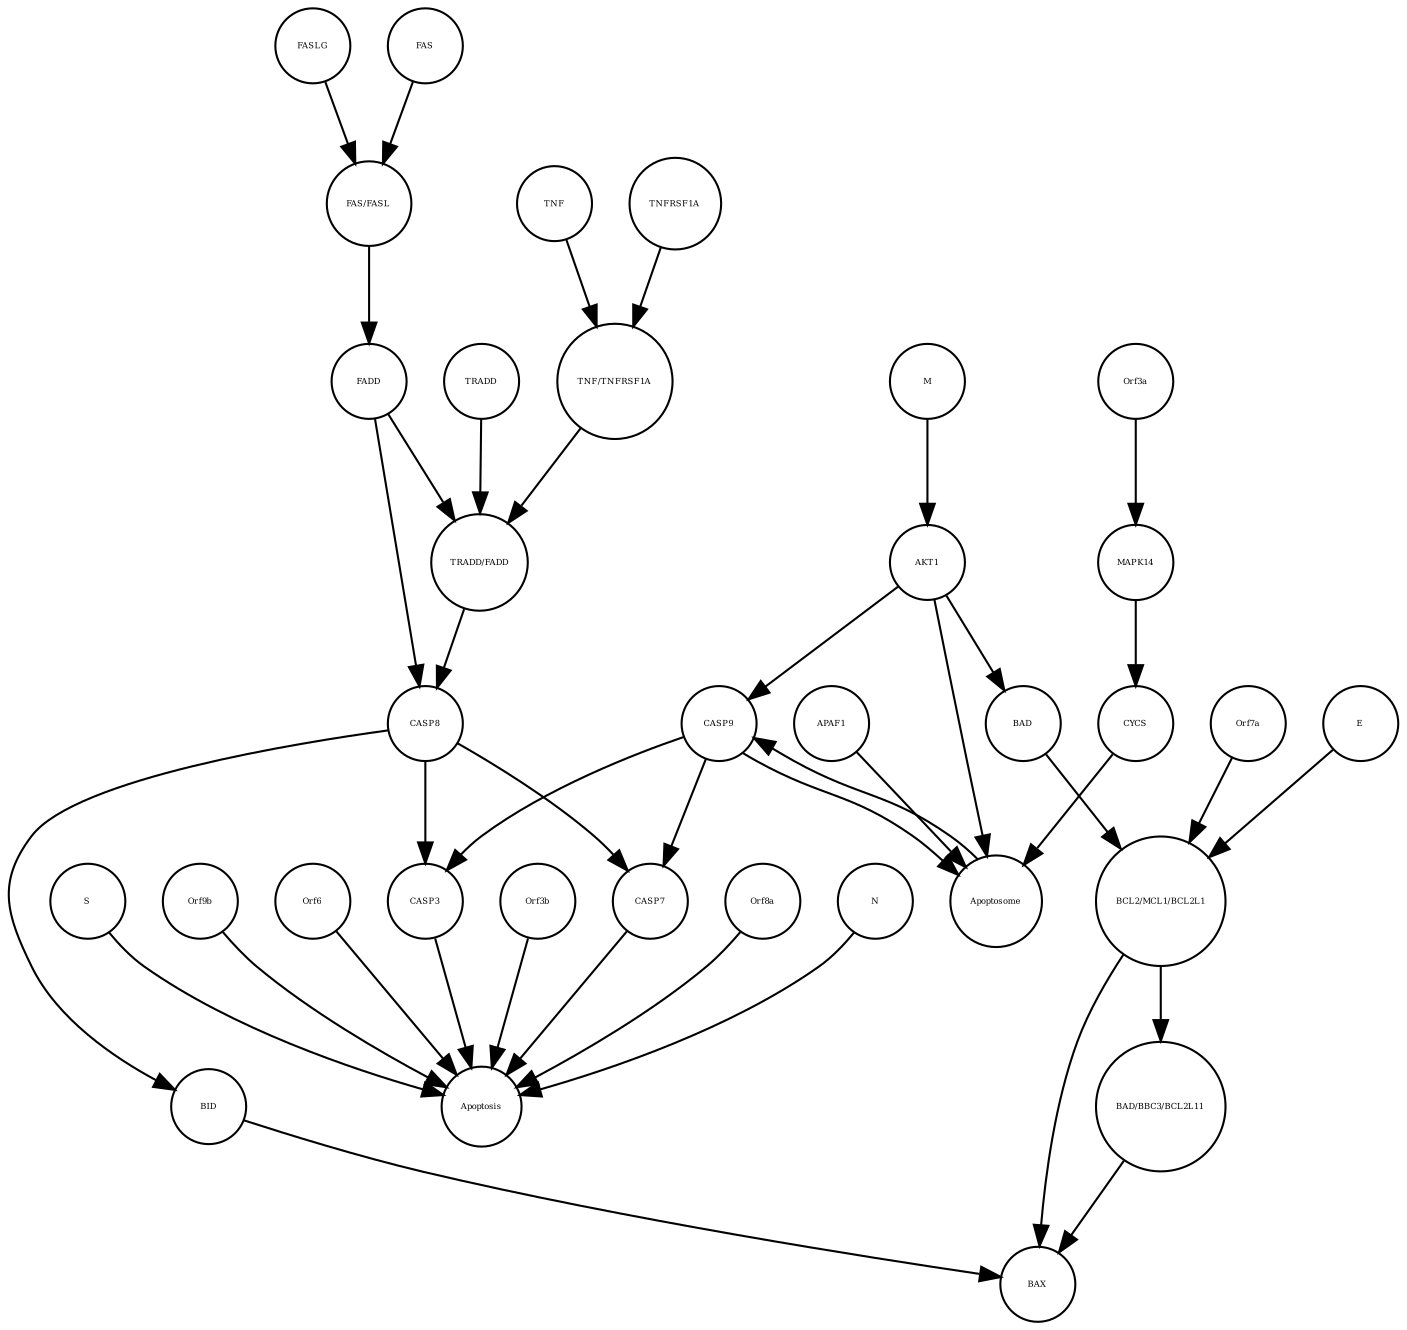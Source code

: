 strict digraph  {
CASP7 [annotation="", bipartite=0, cls=macromolecule, fontsize=4, label=CASP7, shape=circle];
Apoptosis [annotation="urn_miriam_pubmed_31226023|urn_miriam_mesh_D017209", bipartite=0, cls=phenotype, fontsize=4, label=Apoptosis, shape=circle];
Orf3b [annotation="", bipartite=0, cls=macromolecule, fontsize=4, label=Orf3b, shape=circle];
Orf8a [annotation="", bipartite=0, cls=macromolecule, fontsize=4, label=Orf8a, shape=circle];
N [annotation="", bipartite=0, cls=macromolecule, fontsize=4, label=N, shape=circle];
S [annotation="", bipartite=0, cls=macromolecule, fontsize=4, label=S, shape=circle];
Orf9b [annotation="", bipartite=0, cls=macromolecule, fontsize=4, label=Orf9b, shape=circle];
Orf6 [annotation="", bipartite=0, cls=macromolecule, fontsize=4, label=Orf6, shape=circle];
CASP3 [annotation="", bipartite=0, cls=macromolecule, fontsize=4, label=CASP3, shape=circle];
"BCL2/MCL1/BCL2L1" [annotation="", bipartite=0, cls=complex, fontsize=4, label="BCL2/MCL1/BCL2L1", shape=circle];
"TRADD/FADD" [annotation="", bipartite=0, cls=complex, fontsize=4, label="TRADD/FADD", shape=circle];
AKT1 [annotation="", bipartite=0, cls=macromolecule, fontsize=4, label=AKT1, shape=circle];
BAD [annotation="", bipartite=0, cls=macromolecule, fontsize=4, label=BAD, shape=circle];
FADD [annotation="", bipartite=0, cls=macromolecule, fontsize=4, label=FADD, shape=circle];
E [annotation="", bipartite=0, cls=macromolecule, fontsize=4, label=E, shape=circle];
CASP8 [annotation="", bipartite=0, cls=macromolecule, fontsize=4, label=CASP8, shape=circle];
MAPK14 [annotation="", bipartite=0, cls=macromolecule, fontsize=4, label=MAPK14, shape=circle];
"BAD/BBC3/BCL2L11" [annotation="", bipartite=0, cls=complex, fontsize=4, label="BAD/BBC3/BCL2L11", shape=circle];
BAX [annotation="", bipartite=0, cls=macromolecule, fontsize=4, label=BAX, shape=circle];
CASP9 [annotation="", bipartite=0, cls=macromolecule, fontsize=4, label=CASP9, shape=circle];
"TNF/TNFRSF1A" [annotation="", bipartite=0, cls=complex, fontsize=4, label="TNF/TNFRSF1A", shape=circle];
BID [annotation="", bipartite=0, cls=macromolecule, fontsize=4, label=BID, shape=circle];
TNFRSF1A [annotation="", bipartite=0, cls=macromolecule, fontsize=4, label=TNFRSF1A, shape=circle];
"FAS/FASL" [annotation="", bipartite=0, cls=complex, fontsize=4, label="FAS/FASL", shape=circle];
FASLG [annotation="", bipartite=0, cls=macromolecule, fontsize=4, label=FASLG, shape=circle];
Orf7a [annotation="", bipartite=0, cls=macromolecule, fontsize=4, label=Orf7a, shape=circle];
CYCS [annotation="", bipartite=0, cls=macromolecule, fontsize=4, label=CYCS, shape=circle];
M [annotation=urn_miriam_ncbiprotein_APO40582, bipartite=0, cls=macromolecule, fontsize=4, label=M, shape=circle];
TNF [annotation="", bipartite=0, cls=macromolecule, fontsize=4, label=TNF, shape=circle];
Orf3a [annotation="", bipartite=0, cls=macromolecule, fontsize=4, label=Orf3a, shape=circle];
FAS [annotation="", bipartite=0, cls=macromolecule, fontsize=4, label=FAS, shape=circle];
TRADD [annotation="", bipartite=0, cls=macromolecule, fontsize=4, label=TRADD, shape=circle];
Apoptosome [annotation="", bipartite=0, cls=complex, fontsize=4, label=Apoptosome, shape=circle];
APAF1 [annotation="", bipartite=0, cls=macromolecule, fontsize=4, label=APAF1, shape=circle];
CASP7 -> Apoptosis  [annotation="", interaction_type=stimulation];
Orf3b -> Apoptosis  [annotation="", interaction_type=stimulation];
Orf8a -> Apoptosis  [annotation="", interaction_type=stimulation];
N -> Apoptosis  [annotation="", interaction_type=stimulation];
S -> Apoptosis  [annotation="", interaction_type=stimulation];
Orf9b -> Apoptosis  [annotation="", interaction_type=stimulation];
Orf6 -> Apoptosis  [annotation="", interaction_type=stimulation];
CASP3 -> Apoptosis  [annotation="", interaction_type=stimulation];
"BCL2/MCL1/BCL2L1" -> BAX  [annotation="urn_miriam_pubmed_31226023|urn_miriam_kegg.pathway_hsa04210", interaction_type=inhibition];
"BCL2/MCL1/BCL2L1" -> "BAD/BBC3/BCL2L11"  [annotation=urn_miriam_pubmed_31226023, interaction_type=inhibition];
"TRADD/FADD" -> CASP8  [annotation="urn_miriam_kegg.pathway_hsa04210|urn_miriam_pubmed_31226023", interaction_type=catalysis];
AKT1 -> CASP9  [annotation="urn_miriam_kegg.pathway_hsa04210|urn_miriam_pubmed_31226023", interaction_type=inhibition];
AKT1 -> Apoptosome  [annotation="urn_miriam_pubmed_31226023|urn_miriam_kegg.pathway_hsa04210", interaction_type=inhibition];
AKT1 -> BAD  [annotation="urn_miriam_pubmed_15694340|urn_miriam_kegg.pathway_hsa04210", interaction_type=inhibition];
BAD -> "BCL2/MCL1/BCL2L1"  [annotation="urn_miriam_pubmed_15694340|urn_miriam_kegg.pathway_hsa04210|urn_miriam_taxonomy_227984", interaction_type=inhibition];
FADD -> CASP8  [annotation="urn_miriam_kegg.pathway_hsa04210|urn_miriam_pubmed_31226023", interaction_type=catalysis];
FADD -> "TRADD/FADD"  [annotation="", interaction_type=production];
E -> "BCL2/MCL1/BCL2L1"  [annotation="urn_miriam_pubmed_15694340|urn_miriam_kegg.pathway_hsa04210|urn_miriam_taxonomy_227984", interaction_type=inhibition];
CASP8 -> CASP7  [annotation="urn_miriam_kegg.pathway_hsa04210|urn_miriam_pubmed_31226023", interaction_type=catalysis];
CASP8 -> CASP3  [annotation="urn_miriam_kegg.pathway_hsa04210|urn_miriam_pubmed_31226023", interaction_type=catalysis];
CASP8 -> BID  [annotation="urn_miriam_kegg.pathway_hsa04210|urn_miriam_pubmed_31226023", interaction_type=catalysis];
MAPK14 -> CYCS  [annotation="urn_miriam_kegg.pathway_hsa04210|urn_miriam_pubmed_31226023", interaction_type=catalysis];
"BAD/BBC3/BCL2L11" -> BAX  [annotation="urn_miriam_pubmed_31226023|urn_miriam_kegg.pathway_hsa04210", interaction_type=catalysis];
CASP9 -> CASP3  [annotation="urn_miriam_kegg.pathway_hsa04210|urn_miriam_pubmed_31226023", interaction_type=catalysis];
CASP9 -> CASP7  [annotation="urn_miriam_kegg.pathway_hsa04210|urn_miriam_pubmed_31226023", interaction_type=catalysis];
CASP9 -> Apoptosome  [annotation="", interaction_type=production];
"TNF/TNFRSF1A" -> "TRADD/FADD"  [annotation="urn_miriam_kegg.pathway_hsa04210", interaction_type=catalysis];
BID -> BAX  [annotation="urn_miriam_pubmed_31226023|urn_miriam_kegg.pathway_hsa04210", interaction_type=catalysis];
TNFRSF1A -> "TNF/TNFRSF1A"  [annotation="", interaction_type=production];
"FAS/FASL" -> FADD  [annotation="urn_miriam_kegg.pathway_hsa04210|urn_miriam_pubmed_31226023", interaction_type=catalysis];
FASLG -> "FAS/FASL"  [annotation="", interaction_type=production];
Orf7a -> "BCL2/MCL1/BCL2L1"  [annotation="urn_miriam_pubmed_15694340|urn_miriam_kegg.pathway_hsa04210|urn_miriam_taxonomy_227984", interaction_type=inhibition];
CYCS -> Apoptosome  [annotation="", interaction_type=production];
M -> AKT1  [annotation="urn_miriam_pubmed_31226023|urn_miriam_taxonomy_227984", interaction_type=inhibition];
TNF -> "TNF/TNFRSF1A"  [annotation="", interaction_type=production];
Orf3a -> MAPK14  [annotation="urn_miriam_pubmed_31226023|urn_miriam_taxonomy_227984", interaction_type=catalysis];
FAS -> "FAS/FASL"  [annotation="", interaction_type=production];
TRADD -> "TRADD/FADD"  [annotation="", interaction_type=production];
Apoptosome -> CASP9  [annotation="urn_miriam_kegg.pathway_hsa04210|urn_miriam_pubmed_31226023", interaction_type=catalysis];
APAF1 -> Apoptosome  [annotation="", interaction_type=production];
}
